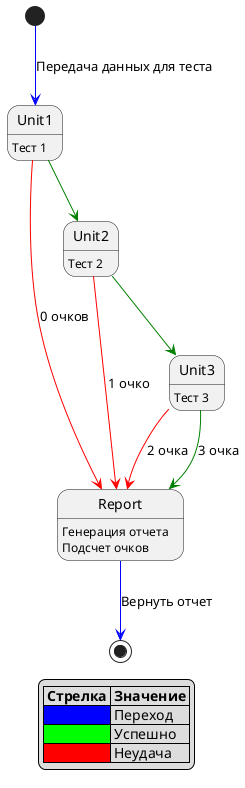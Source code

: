 @startuml
skinparam ArrowColor Blue
[*] --> Unit1 : Передача данных для теста
Unit1 --[#red]> Report : 0 очков
Unit1 --[#green]> Unit2 
Unit1  : Тест 1

 
Unit2 --[#green]> Unit3 
Unit2 --[#red]> Report : 1 очко
Unit2 : Тест 2


Unit3 : Тест 3
Unit3 --[#red]> Report : 2 очка
Unit3 --[#green]> Report : 3 очка
Report : Генерация отчета 
Report : Подсчет очков 
Report --> [*] : Вернуть отчет

legend
|= Стрелка |= Значение |
| <#0000ff> | Переход |
| <#00ff00> | Успешно |
| <#ff0000> | Неудача |
endlegend
@enduml
